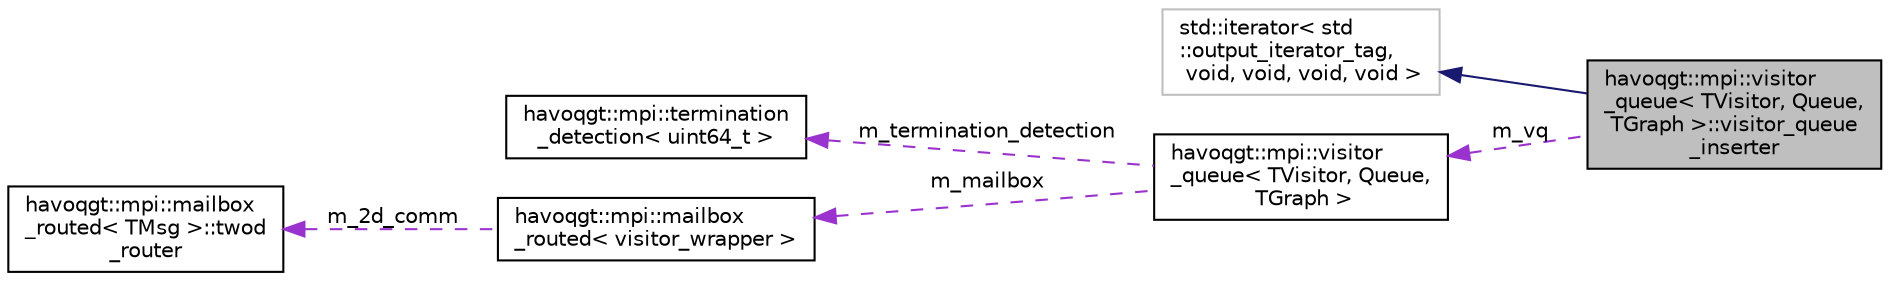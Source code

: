 digraph "havoqgt::mpi::visitor_queue&lt; TVisitor, Queue, TGraph &gt;::visitor_queue_inserter"
{
  edge [fontname="Helvetica",fontsize="10",labelfontname="Helvetica",labelfontsize="10"];
  node [fontname="Helvetica",fontsize="10",shape=record];
  rankdir="LR";
  Node1 [label="havoqgt::mpi::visitor\l_queue\< TVisitor, Queue,\l TGraph \>::visitor_queue\l_inserter",height=0.2,width=0.4,color="black", fillcolor="grey75", style="filled", fontcolor="black"];
  Node2 -> Node1 [dir="back",color="midnightblue",fontsize="10",style="solid",fontname="Helvetica"];
  Node2 [label="std::iterator\< std\l::output_iterator_tag,\l void, void, void, void \>",height=0.2,width=0.4,color="grey75", fillcolor="white", style="filled"];
  Node3 -> Node1 [dir="back",color="darkorchid3",fontsize="10",style="dashed",label=" m_vq" ,fontname="Helvetica"];
  Node3 [label="havoqgt::mpi::visitor\l_queue\< TVisitor, Queue,\l TGraph \>",height=0.2,width=0.4,color="black", fillcolor="white", style="filled",URL="$classhavoqgt_1_1mpi_1_1visitor__queue.html"];
  Node4 -> Node3 [dir="back",color="darkorchid3",fontsize="10",style="dashed",label=" m_termination_detection" ,fontname="Helvetica"];
  Node4 [label="havoqgt::mpi::termination\l_detection\< uint64_t \>",height=0.2,width=0.4,color="black", fillcolor="white", style="filled",URL="$classhavoqgt_1_1mpi_1_1termination__detection.html"];
  Node5 -> Node3 [dir="back",color="darkorchid3",fontsize="10",style="dashed",label=" m_mailbox" ,fontname="Helvetica"];
  Node5 [label="havoqgt::mpi::mailbox\l_routed\< visitor_wrapper \>",height=0.2,width=0.4,color="black", fillcolor="white", style="filled",URL="$classhavoqgt_1_1mpi_1_1mailbox__routed.html"];
  Node6 -> Node5 [dir="back",color="darkorchid3",fontsize="10",style="dashed",label=" m_2d_comm" ,fontname="Helvetica"];
  Node6 [label="havoqgt::mpi::mailbox\l_routed\< TMsg \>::twod\l_router",height=0.2,width=0.4,color="black", fillcolor="white", style="filled",URL="$classhavoqgt_1_1mpi_1_1mailbox__routed_1_1twod__router.html"];
}
